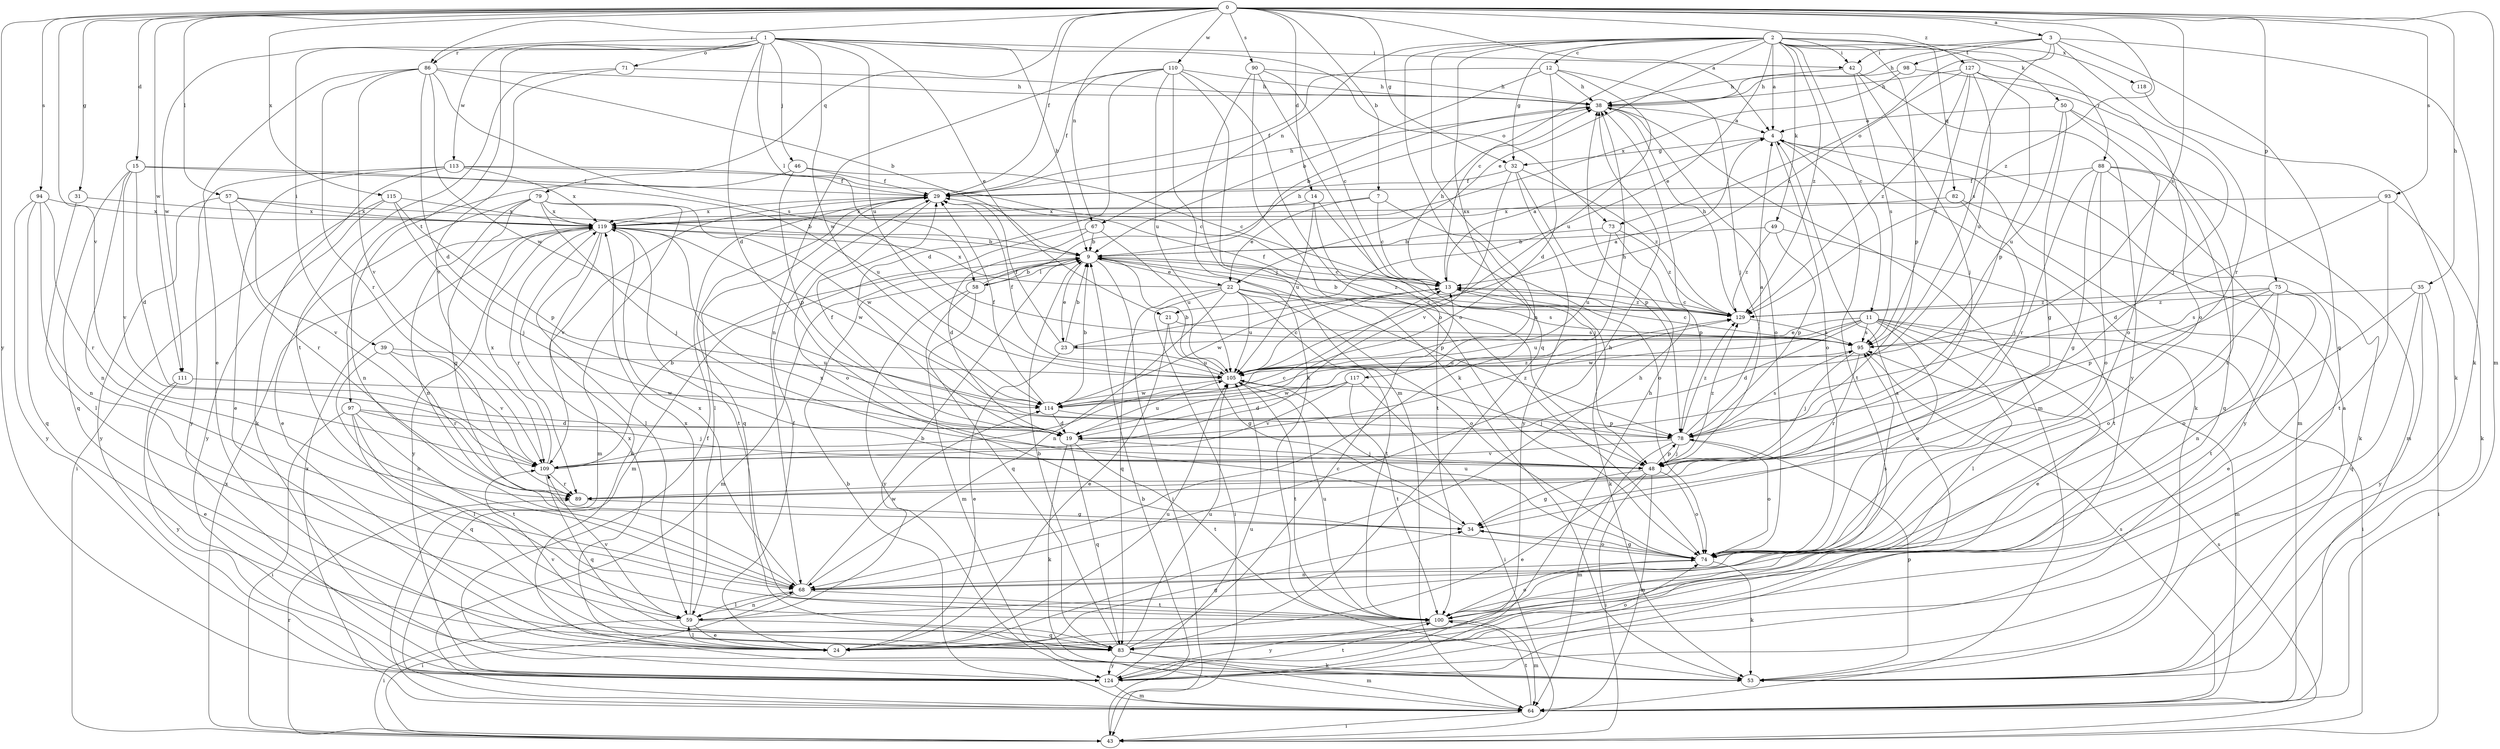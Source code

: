 strict digraph  {
0;
1;
2;
3;
4;
7;
9;
11;
12;
13;
14;
15;
19;
21;
22;
23;
24;
29;
31;
32;
34;
35;
38;
39;
42;
43;
46;
48;
49;
50;
53;
57;
58;
59;
64;
67;
68;
71;
73;
74;
75;
78;
79;
82;
83;
86;
88;
89;
90;
93;
94;
95;
97;
98;
100;
105;
109;
110;
111;
113;
114;
115;
117;
118;
119;
124;
127;
129;
0 -> 3  [label=a];
0 -> 4  [label=a];
0 -> 7  [label=b];
0 -> 14  [label=d];
0 -> 15  [label=d];
0 -> 29  [label=f];
0 -> 31  [label=g];
0 -> 32  [label=g];
0 -> 35  [label=h];
0 -> 57  [label=l];
0 -> 64  [label=m];
0 -> 67  [label=n];
0 -> 75  [label=p];
0 -> 79  [label=q];
0 -> 86  [label=r];
0 -> 90  [label=s];
0 -> 93  [label=s];
0 -> 94  [label=s];
0 -> 95  [label=s];
0 -> 109  [label=v];
0 -> 110  [label=w];
0 -> 111  [label=w];
0 -> 115  [label=x];
0 -> 124  [label=y];
0 -> 127  [label=z];
0 -> 129  [label=z];
1 -> 9  [label=b];
1 -> 19  [label=d];
1 -> 21  [label=e];
1 -> 39  [label=i];
1 -> 42  [label=i];
1 -> 46  [label=j];
1 -> 58  [label=l];
1 -> 71  [label=o];
1 -> 73  [label=o];
1 -> 86  [label=r];
1 -> 97  [label=t];
1 -> 105  [label=u];
1 -> 111  [label=w];
1 -> 113  [label=w];
1 -> 114  [label=w];
2 -> 4  [label=a];
2 -> 11  [label=c];
2 -> 12  [label=c];
2 -> 13  [label=c];
2 -> 21  [label=e];
2 -> 22  [label=e];
2 -> 32  [label=g];
2 -> 42  [label=i];
2 -> 49  [label=k];
2 -> 50  [label=k];
2 -> 67  [label=n];
2 -> 68  [label=n];
2 -> 78  [label=p];
2 -> 82  [label=q];
2 -> 83  [label=q];
2 -> 88  [label=r];
2 -> 117  [label=x];
2 -> 118  [label=x];
2 -> 129  [label=z];
3 -> 38  [label=h];
3 -> 42  [label=i];
3 -> 53  [label=k];
3 -> 73  [label=o];
3 -> 83  [label=q];
3 -> 89  [label=r];
3 -> 95  [label=s];
3 -> 98  [label=t];
4 -> 32  [label=g];
4 -> 53  [label=k];
4 -> 64  [label=m];
4 -> 74  [label=o];
4 -> 100  [label=t];
7 -> 13  [label=c];
7 -> 22  [label=e];
7 -> 74  [label=o];
7 -> 119  [label=x];
9 -> 13  [label=c];
9 -> 22  [label=e];
9 -> 23  [label=e];
9 -> 43  [label=i];
9 -> 58  [label=l];
9 -> 64  [label=m];
9 -> 78  [label=p];
9 -> 129  [label=z];
11 -> 19  [label=d];
11 -> 23  [label=e];
11 -> 24  [label=e];
11 -> 43  [label=i];
11 -> 59  [label=l];
11 -> 64  [label=m];
11 -> 74  [label=o];
11 -> 95  [label=s];
11 -> 105  [label=u];
11 -> 114  [label=w];
12 -> 9  [label=b];
12 -> 19  [label=d];
12 -> 29  [label=f];
12 -> 38  [label=h];
12 -> 48  [label=j];
12 -> 105  [label=u];
13 -> 4  [label=a];
13 -> 38  [label=h];
13 -> 53  [label=k];
13 -> 114  [label=w];
13 -> 129  [label=z];
14 -> 48  [label=j];
14 -> 100  [label=t];
14 -> 105  [label=u];
14 -> 119  [label=x];
15 -> 19  [label=d];
15 -> 29  [label=f];
15 -> 68  [label=n];
15 -> 83  [label=q];
15 -> 105  [label=u];
15 -> 109  [label=v];
19 -> 29  [label=f];
19 -> 48  [label=j];
19 -> 53  [label=k];
19 -> 83  [label=q];
19 -> 100  [label=t];
19 -> 105  [label=u];
19 -> 129  [label=z];
21 -> 24  [label=e];
21 -> 34  [label=g];
21 -> 95  [label=s];
22 -> 43  [label=i];
22 -> 68  [label=n];
22 -> 74  [label=o];
22 -> 83  [label=q];
22 -> 95  [label=s];
22 -> 100  [label=t];
22 -> 105  [label=u];
22 -> 119  [label=x];
22 -> 129  [label=z];
23 -> 4  [label=a];
23 -> 9  [label=b];
23 -> 24  [label=e];
23 -> 29  [label=f];
23 -> 105  [label=u];
24 -> 29  [label=f];
24 -> 34  [label=g];
24 -> 38  [label=h];
24 -> 59  [label=l];
24 -> 105  [label=u];
24 -> 119  [label=x];
29 -> 38  [label=h];
29 -> 59  [label=l];
29 -> 74  [label=o];
29 -> 83  [label=q];
29 -> 109  [label=v];
29 -> 119  [label=x];
31 -> 59  [label=l];
31 -> 119  [label=x];
32 -> 29  [label=f];
32 -> 78  [label=p];
32 -> 109  [label=v];
32 -> 124  [label=y];
32 -> 129  [label=z];
34 -> 74  [label=o];
34 -> 119  [label=x];
35 -> 43  [label=i];
35 -> 74  [label=o];
35 -> 83  [label=q];
35 -> 124  [label=y];
35 -> 129  [label=z];
38 -> 4  [label=a];
38 -> 9  [label=b];
38 -> 64  [label=m];
38 -> 74  [label=o];
39 -> 68  [label=n];
39 -> 89  [label=r];
39 -> 105  [label=u];
39 -> 109  [label=v];
42 -> 38  [label=h];
42 -> 48  [label=j];
42 -> 95  [label=s];
42 -> 124  [label=y];
43 -> 9  [label=b];
43 -> 89  [label=r];
43 -> 95  [label=s];
43 -> 119  [label=x];
46 -> 13  [label=c];
46 -> 29  [label=f];
46 -> 68  [label=n];
46 -> 78  [label=p];
48 -> 24  [label=e];
48 -> 34  [label=g];
48 -> 43  [label=i];
48 -> 64  [label=m];
48 -> 74  [label=o];
48 -> 78  [label=p];
48 -> 129  [label=z];
49 -> 9  [label=b];
49 -> 78  [label=p];
49 -> 100  [label=t];
49 -> 129  [label=z];
50 -> 4  [label=a];
50 -> 34  [label=g];
50 -> 74  [label=o];
50 -> 100  [label=t];
50 -> 105  [label=u];
53 -> 4  [label=a];
53 -> 78  [label=p];
57 -> 9  [label=b];
57 -> 89  [label=r];
57 -> 109  [label=v];
57 -> 119  [label=x];
57 -> 124  [label=y];
58 -> 9  [label=b];
58 -> 38  [label=h];
58 -> 64  [label=m];
58 -> 83  [label=q];
58 -> 124  [label=y];
59 -> 9  [label=b];
59 -> 24  [label=e];
59 -> 43  [label=i];
59 -> 68  [label=n];
59 -> 83  [label=q];
59 -> 109  [label=v];
59 -> 119  [label=x];
64 -> 9  [label=b];
64 -> 43  [label=i];
64 -> 95  [label=s];
64 -> 100  [label=t];
64 -> 119  [label=x];
67 -> 9  [label=b];
67 -> 19  [label=d];
67 -> 64  [label=m];
67 -> 105  [label=u];
68 -> 38  [label=h];
68 -> 43  [label=i];
68 -> 59  [label=l];
68 -> 95  [label=s];
68 -> 100  [label=t];
68 -> 114  [label=w];
68 -> 119  [label=x];
71 -> 38  [label=h];
71 -> 100  [label=t];
71 -> 109  [label=v];
73 -> 9  [label=b];
73 -> 78  [label=p];
73 -> 105  [label=u];
73 -> 129  [label=z];
74 -> 34  [label=g];
74 -> 53  [label=k];
74 -> 68  [label=n];
74 -> 105  [label=u];
75 -> 24  [label=e];
75 -> 68  [label=n];
75 -> 74  [label=o];
75 -> 78  [label=p];
75 -> 95  [label=s];
75 -> 100  [label=t];
75 -> 129  [label=z];
78 -> 4  [label=a];
78 -> 48  [label=j];
78 -> 64  [label=m];
78 -> 74  [label=o];
78 -> 95  [label=s];
78 -> 109  [label=v];
78 -> 129  [label=z];
79 -> 24  [label=e];
79 -> 34  [label=g];
79 -> 48  [label=j];
79 -> 64  [label=m];
79 -> 68  [label=n];
79 -> 114  [label=w];
79 -> 119  [label=x];
82 -> 48  [label=j];
82 -> 53  [label=k];
82 -> 119  [label=x];
83 -> 4  [label=a];
83 -> 9  [label=b];
83 -> 13  [label=c];
83 -> 53  [label=k];
83 -> 64  [label=m];
83 -> 74  [label=o];
83 -> 105  [label=u];
83 -> 109  [label=v];
83 -> 124  [label=y];
86 -> 9  [label=b];
86 -> 19  [label=d];
86 -> 24  [label=e];
86 -> 38  [label=h];
86 -> 89  [label=r];
86 -> 95  [label=s];
86 -> 109  [label=v];
86 -> 114  [label=w];
88 -> 29  [label=f];
88 -> 34  [label=g];
88 -> 64  [label=m];
88 -> 74  [label=o];
88 -> 83  [label=q];
88 -> 89  [label=r];
88 -> 124  [label=y];
89 -> 34  [label=g];
90 -> 13  [label=c];
90 -> 38  [label=h];
90 -> 53  [label=k];
90 -> 64  [label=m];
90 -> 74  [label=o];
93 -> 19  [label=d];
93 -> 53  [label=k];
93 -> 100  [label=t];
93 -> 119  [label=x];
94 -> 68  [label=n];
94 -> 83  [label=q];
94 -> 89  [label=r];
94 -> 119  [label=x];
94 -> 124  [label=y];
95 -> 13  [label=c];
95 -> 48  [label=j];
95 -> 89  [label=r];
95 -> 105  [label=u];
97 -> 19  [label=d];
97 -> 43  [label=i];
97 -> 48  [label=j];
97 -> 59  [label=l];
97 -> 83  [label=q];
97 -> 100  [label=t];
98 -> 38  [label=h];
98 -> 48  [label=j];
98 -> 119  [label=x];
100 -> 64  [label=m];
100 -> 74  [label=o];
100 -> 105  [label=u];
100 -> 124  [label=y];
105 -> 9  [label=b];
105 -> 13  [label=c];
105 -> 29  [label=f];
105 -> 48  [label=j];
105 -> 100  [label=t];
105 -> 114  [label=w];
109 -> 9  [label=b];
109 -> 13  [label=c];
109 -> 83  [label=q];
109 -> 89  [label=r];
109 -> 119  [label=x];
110 -> 19  [label=d];
110 -> 29  [label=f];
110 -> 38  [label=h];
110 -> 48  [label=j];
110 -> 53  [label=k];
110 -> 68  [label=n];
110 -> 74  [label=o];
110 -> 105  [label=u];
111 -> 24  [label=e];
111 -> 114  [label=w];
111 -> 124  [label=y];
113 -> 13  [label=c];
113 -> 24  [label=e];
113 -> 29  [label=f];
113 -> 53  [label=k];
113 -> 119  [label=x];
113 -> 124  [label=y];
114 -> 9  [label=b];
114 -> 19  [label=d];
114 -> 29  [label=f];
114 -> 38  [label=h];
114 -> 78  [label=p];
114 -> 129  [label=z];
115 -> 43  [label=i];
115 -> 48  [label=j];
115 -> 78  [label=p];
115 -> 119  [label=x];
115 -> 124  [label=y];
117 -> 19  [label=d];
117 -> 43  [label=i];
117 -> 100  [label=t];
117 -> 109  [label=v];
117 -> 114  [label=w];
118 -> 53  [label=k];
119 -> 9  [label=b];
119 -> 53  [label=k];
119 -> 59  [label=l];
119 -> 89  [label=r];
119 -> 100  [label=t];
119 -> 114  [label=w];
119 -> 124  [label=y];
124 -> 29  [label=f];
124 -> 38  [label=h];
124 -> 64  [label=m];
124 -> 100  [label=t];
124 -> 105  [label=u];
127 -> 13  [label=c];
127 -> 38  [label=h];
127 -> 74  [label=o];
127 -> 78  [label=p];
127 -> 95  [label=s];
127 -> 105  [label=u];
127 -> 129  [label=z];
129 -> 9  [label=b];
129 -> 13  [label=c];
129 -> 29  [label=f];
129 -> 38  [label=h];
129 -> 95  [label=s];
}
